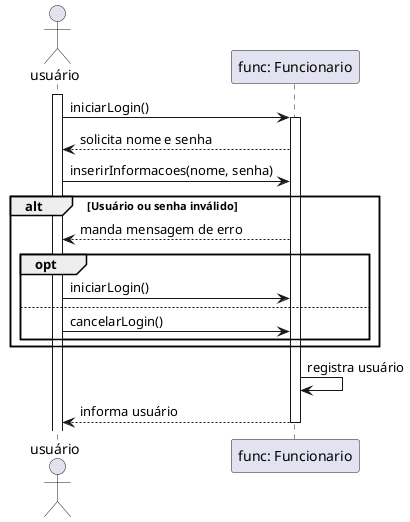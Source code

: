 @startuml

actor usuário
Participant "func: Funcionario" as funcionario

activate usuário
usuário -> funcionario: iniciarLogin()
activate funcionario
funcionario --> usuário : solicita nome e senha
usuário -> funcionario : inserirInformacoes(nome, senha)
alt Usuário ou senha inválido
    funcionario --> usuário: manda mensagem de erro
    opt
        usuário -> funcionario : iniciarLogin()
    else
        usuário -> funcionario : cancelarLogin()
    end
end 

funcionario -> funcionario : registra usuário
usuário <-- funcionario : informa usuário
deactivate funcionario


@enduml